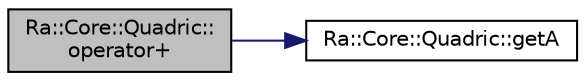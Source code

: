 digraph "Ra::Core::Quadric::operator+"
{
 // INTERACTIVE_SVG=YES
 // LATEX_PDF_SIZE
  edge [fontname="Helvetica",fontsize="10",labelfontname="Helvetica",labelfontsize="10"];
  node [fontname="Helvetica",fontsize="10",shape=record];
  rankdir="LR";
  Node1 [label="Ra::Core::Quadric::\loperator+",height=0.2,width=0.4,color="black", fillcolor="grey75", style="filled", fontcolor="black",tooltip="Operators."];
  Node1 -> Node2 [color="midnightblue",fontsize="10",style="solid",fontname="Helvetica"];
  Node2 [label="Ra::Core::Quadric::getA",height=0.2,width=0.4,color="black", fillcolor="white", style="filled",URL="$classRa_1_1Core_1_1Quadric.html#a2d4814ecceca5b659f5e61a5bedeaae2",tooltip="Getters and setters."];
}
